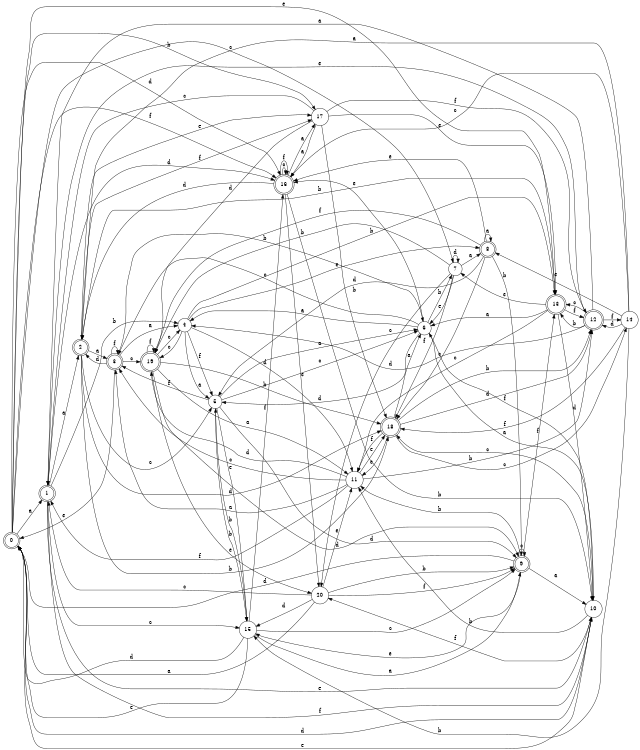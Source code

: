 digraph n17_4 {
__start0 [label="" shape="none"];

rankdir=LR;
size="8,5";

s0 [style="rounded,filled", color="black", fillcolor="white" shape="doublecircle", label="0"];
s1 [style="rounded,filled", color="black", fillcolor="white" shape="doublecircle", label="1"];
s2 [style="rounded,filled", color="black", fillcolor="white" shape="doublecircle", label="2"];
s3 [style="rounded,filled", color="black", fillcolor="white" shape="doublecircle", label="3"];
s4 [style="filled", color="black", fillcolor="white" shape="circle", label="4"];
s5 [style="filled", color="black", fillcolor="white" shape="circle", label="5"];
s6 [style="filled", color="black", fillcolor="white" shape="circle", label="6"];
s7 [style="filled", color="black", fillcolor="white" shape="circle", label="7"];
s8 [style="rounded,filled", color="black", fillcolor="white" shape="doublecircle", label="8"];
s9 [style="rounded,filled", color="black", fillcolor="white" shape="doublecircle", label="9"];
s10 [style="filled", color="black", fillcolor="white" shape="circle", label="10"];
s11 [style="filled", color="black", fillcolor="white" shape="circle", label="11"];
s12 [style="rounded,filled", color="black", fillcolor="white" shape="doublecircle", label="12"];
s13 [style="rounded,filled", color="black", fillcolor="white" shape="doublecircle", label="13"];
s14 [style="filled", color="black", fillcolor="white" shape="circle", label="14"];
s15 [style="filled", color="black", fillcolor="white" shape="circle", label="15"];
s16 [style="rounded,filled", color="black", fillcolor="white" shape="doublecircle", label="16"];
s17 [style="filled", color="black", fillcolor="white" shape="circle", label="17"];
s18 [style="rounded,filled", color="black", fillcolor="white" shape="doublecircle", label="18"];
s19 [style="rounded,filled", color="black", fillcolor="white" shape="doublecircle", label="19"];
s20 [style="filled", color="black", fillcolor="white" shape="circle", label="20"];
s0 -> s1 [label="a"];
s0 -> s17 [label="b"];
s0 -> s7 [label="c"];
s0 -> s16 [label="d"];
s0 -> s13 [label="e"];
s0 -> s16 [label="f"];
s1 -> s2 [label="a"];
s1 -> s4 [label="b"];
s1 -> s15 [label="c"];
s1 -> s16 [label="d"];
s1 -> s10 [label="e"];
s1 -> s10 [label="f"];
s2 -> s3 [label="a"];
s2 -> s18 [label="b"];
s2 -> s5 [label="c"];
s2 -> s18 [label="d"];
s2 -> s17 [label="e"];
s2 -> s17 [label="f"];
s3 -> s4 [label="a"];
s3 -> s6 [label="b"];
s3 -> s19 [label="c"];
s3 -> s2 [label="d"];
s3 -> s0 [label="e"];
s3 -> s3 [label="f"];
s4 -> s5 [label="a"];
s4 -> s13 [label="b"];
s4 -> s19 [label="c"];
s4 -> s11 [label="d"];
s4 -> s8 [label="e"];
s4 -> s5 [label="f"];
s5 -> s6 [label="a"];
s5 -> s15 [label="b"];
s5 -> s6 [label="c"];
s5 -> s9 [label="d"];
s5 -> s15 [label="e"];
s5 -> s3 [label="f"];
s6 -> s4 [label="a"];
s6 -> s7 [label="b"];
s6 -> s3 [label="c"];
s6 -> s5 [label="d"];
s6 -> s16 [label="e"];
s6 -> s10 [label="f"];
s7 -> s8 [label="a"];
s7 -> s19 [label="b"];
s7 -> s20 [label="c"];
s7 -> s7 [label="d"];
s7 -> s6 [label="e"];
s7 -> s18 [label="f"];
s8 -> s8 [label="a"];
s8 -> s9 [label="b"];
s8 -> s18 [label="c"];
s8 -> s5 [label="d"];
s8 -> s16 [label="e"];
s8 -> s19 [label="f"];
s9 -> s10 [label="a"];
s9 -> s11 [label="b"];
s9 -> s9 [label="c"];
s9 -> s0 [label="d"];
s9 -> s15 [label="e"];
s9 -> s13 [label="f"];
s10 -> s6 [label="a"];
s10 -> s11 [label="b"];
s10 -> s18 [label="c"];
s10 -> s0 [label="d"];
s10 -> s0 [label="e"];
s10 -> s20 [label="f"];
s11 -> s3 [label="a"];
s11 -> s12 [label="b"];
s11 -> s3 [label="c"];
s11 -> s19 [label="d"];
s11 -> s18 [label="e"];
s11 -> s1 [label="f"];
s12 -> s1 [label="a"];
s12 -> s13 [label="b"];
s12 -> s13 [label="c"];
s12 -> s4 [label="d"];
s12 -> s1 [label="e"];
s12 -> s14 [label="f"];
s13 -> s6 [label="a"];
s13 -> s2 [label="b"];
s13 -> s11 [label="c"];
s13 -> s10 [label="d"];
s13 -> s7 [label="e"];
s13 -> s12 [label="f"];
s14 -> s2 [label="a"];
s14 -> s15 [label="b"];
s14 -> s16 [label="c"];
s14 -> s12 [label="d"];
s14 -> s8 [label="e"];
s14 -> s18 [label="f"];
s15 -> s9 [label="a"];
s15 -> s5 [label="b"];
s15 -> s9 [label="c"];
s15 -> s0 [label="d"];
s15 -> s0 [label="e"];
s15 -> s16 [label="f"];
s16 -> s17 [label="a"];
s16 -> s10 [label="b"];
s16 -> s16 [label="c"];
s16 -> s2 [label="d"];
s16 -> s20 [label="e"];
s16 -> s16 [label="f"];
s17 -> s16 [label="a"];
s17 -> s18 [label="b"];
s17 -> s1 [label="c"];
s17 -> s19 [label="d"];
s17 -> s13 [label="e"];
s17 -> s12 [label="f"];
s18 -> s6 [label="a"];
s18 -> s12 [label="b"];
s18 -> s14 [label="c"];
s18 -> s12 [label="d"];
s18 -> s11 [label="e"];
s18 -> s11 [label="f"];
s19 -> s11 [label="a"];
s19 -> s18 [label="b"];
s19 -> s4 [label="c"];
s19 -> s9 [label="d"];
s19 -> s20 [label="e"];
s19 -> s19 [label="f"];
s20 -> s0 [label="a"];
s20 -> s9 [label="b"];
s20 -> s1 [label="c"];
s20 -> s15 [label="d"];
s20 -> s11 [label="e"];
s20 -> s9 [label="f"];

}